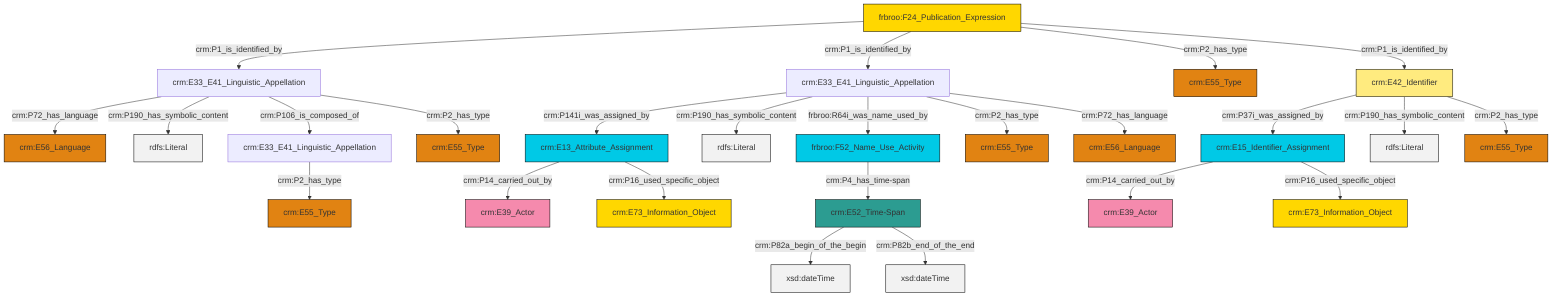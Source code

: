 graph TD
classDef Literal fill:#f2f2f2,stroke:#000000;
classDef CRM_Entity fill:#FFFFFF,stroke:#000000;
classDef Temporal_Entity fill:#00C9E6, stroke:#000000;
classDef Type fill:#E18312, stroke:#000000;
classDef Time-Span fill:#2C9C91, stroke:#000000;
classDef Appellation fill:#FFEB7F, stroke:#000000;
classDef Place fill:#008836, stroke:#000000;
classDef Persistent_Item fill:#B266B2, stroke:#000000;
classDef Conceptual_Object fill:#FFD700, stroke:#000000;
classDef Physical_Thing fill:#D2B48C, stroke:#000000;
classDef Actor fill:#f58aad, stroke:#000000;
classDef PC_Classes fill:#4ce600, stroke:#000000;
classDef Multi fill:#cccccc,stroke:#000000;

4["crm:E33_E41_Linguistic_Appellation"]:::Default -->|crm:P2_has_type| 8["crm:E55_Type"]:::Type
16["crm:E33_E41_Linguistic_Appellation"]:::Default -->|crm:P72_has_language| 17["crm:E56_Language"]:::Type
19["crm:E33_E41_Linguistic_Appellation"]:::Default -->|crm:P141i_was_assigned_by| 0["crm:E13_Attribute_Assignment"]:::Temporal_Entity
20["frbroo:F24_Publication_Expression"]:::Conceptual_Object -->|crm:P1_is_identified_by| 16["crm:E33_E41_Linguistic_Appellation"]:::Default
16["crm:E33_E41_Linguistic_Appellation"]:::Default -->|crm:P190_has_symbolic_content| 24[rdfs:Literal]:::Literal
10["crm:E15_Identifier_Assignment"]:::Temporal_Entity -->|crm:P14_carried_out_by| 25["crm:E39_Actor"]:::Actor
19["crm:E33_E41_Linguistic_Appellation"]:::Default -->|crm:P190_has_symbolic_content| 27[rdfs:Literal]:::Literal
19["crm:E33_E41_Linguistic_Appellation"]:::Default -->|frbroo:R64i_was_name_used_by| 2["frbroo:F52_Name_Use_Activity"]:::Temporal_Entity
28["crm:E42_Identifier"]:::Appellation -->|crm:P37i_was_assigned_by| 10["crm:E15_Identifier_Assignment"]:::Temporal_Entity
19["crm:E33_E41_Linguistic_Appellation"]:::Default -->|crm:P2_has_type| 30["crm:E55_Type"]:::Type
2["frbroo:F52_Name_Use_Activity"]:::Temporal_Entity -->|crm:P4_has_time-span| 22["crm:E52_Time-Span"]:::Time-Span
0["crm:E13_Attribute_Assignment"]:::Temporal_Entity -->|crm:P14_carried_out_by| 14["crm:E39_Actor"]:::Actor
22["crm:E52_Time-Span"]:::Time-Span -->|crm:P82a_begin_of_the_begin| 38[xsd:dateTime]:::Literal
28["crm:E42_Identifier"]:::Appellation -->|crm:P190_has_symbolic_content| 39[rdfs:Literal]:::Literal
10["crm:E15_Identifier_Assignment"]:::Temporal_Entity -->|crm:P16_used_specific_object| 36["crm:E73_Information_Object"]:::Conceptual_Object
22["crm:E52_Time-Span"]:::Time-Span -->|crm:P82b_end_of_the_end| 42[xsd:dateTime]:::Literal
20["frbroo:F24_Publication_Expression"]:::Conceptual_Object -->|crm:P1_is_identified_by| 19["crm:E33_E41_Linguistic_Appellation"]:::Default
16["crm:E33_E41_Linguistic_Appellation"]:::Default -->|crm:P106_is_composed_of| 4["crm:E33_E41_Linguistic_Appellation"]:::Default
16["crm:E33_E41_Linguistic_Appellation"]:::Default -->|crm:P2_has_type| 32["crm:E55_Type"]:::Type
0["crm:E13_Attribute_Assignment"]:::Temporal_Entity -->|crm:P16_used_specific_object| 44["crm:E73_Information_Object"]:::Conceptual_Object
28["crm:E42_Identifier"]:::Appellation -->|crm:P2_has_type| 34["crm:E55_Type"]:::Type
20["frbroo:F24_Publication_Expression"]:::Conceptual_Object -->|crm:P2_has_type| 6["crm:E55_Type"]:::Type
20["frbroo:F24_Publication_Expression"]:::Conceptual_Object -->|crm:P1_is_identified_by| 28["crm:E42_Identifier"]:::Appellation
19["crm:E33_E41_Linguistic_Appellation"]:::Default -->|crm:P72_has_language| 12["crm:E56_Language"]:::Type